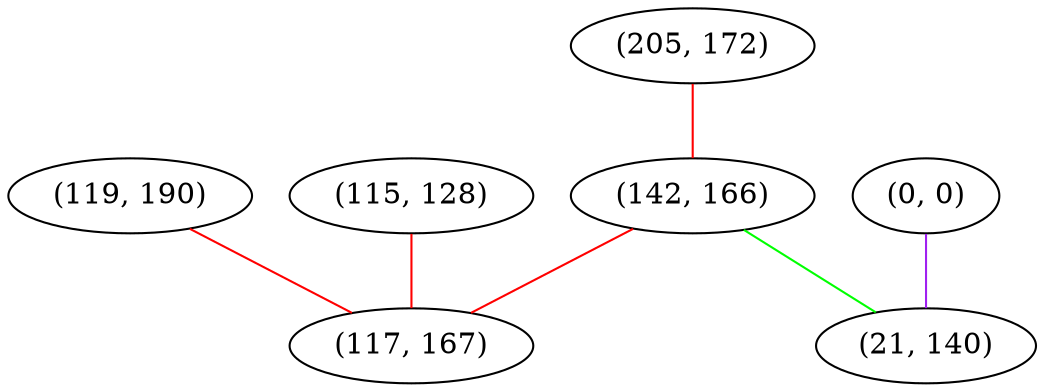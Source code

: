 graph "" {
"(119, 190)";
"(0, 0)";
"(205, 172)";
"(142, 166)";
"(115, 128)";
"(21, 140)";
"(117, 167)";
"(119, 190)" -- "(117, 167)"  [color=red, key=0, weight=1];
"(0, 0)" -- "(21, 140)"  [color=purple, key=0, weight=4];
"(205, 172)" -- "(142, 166)"  [color=red, key=0, weight=1];
"(142, 166)" -- "(21, 140)"  [color=green, key=0, weight=2];
"(142, 166)" -- "(117, 167)"  [color=red, key=0, weight=1];
"(115, 128)" -- "(117, 167)"  [color=red, key=0, weight=1];
}
